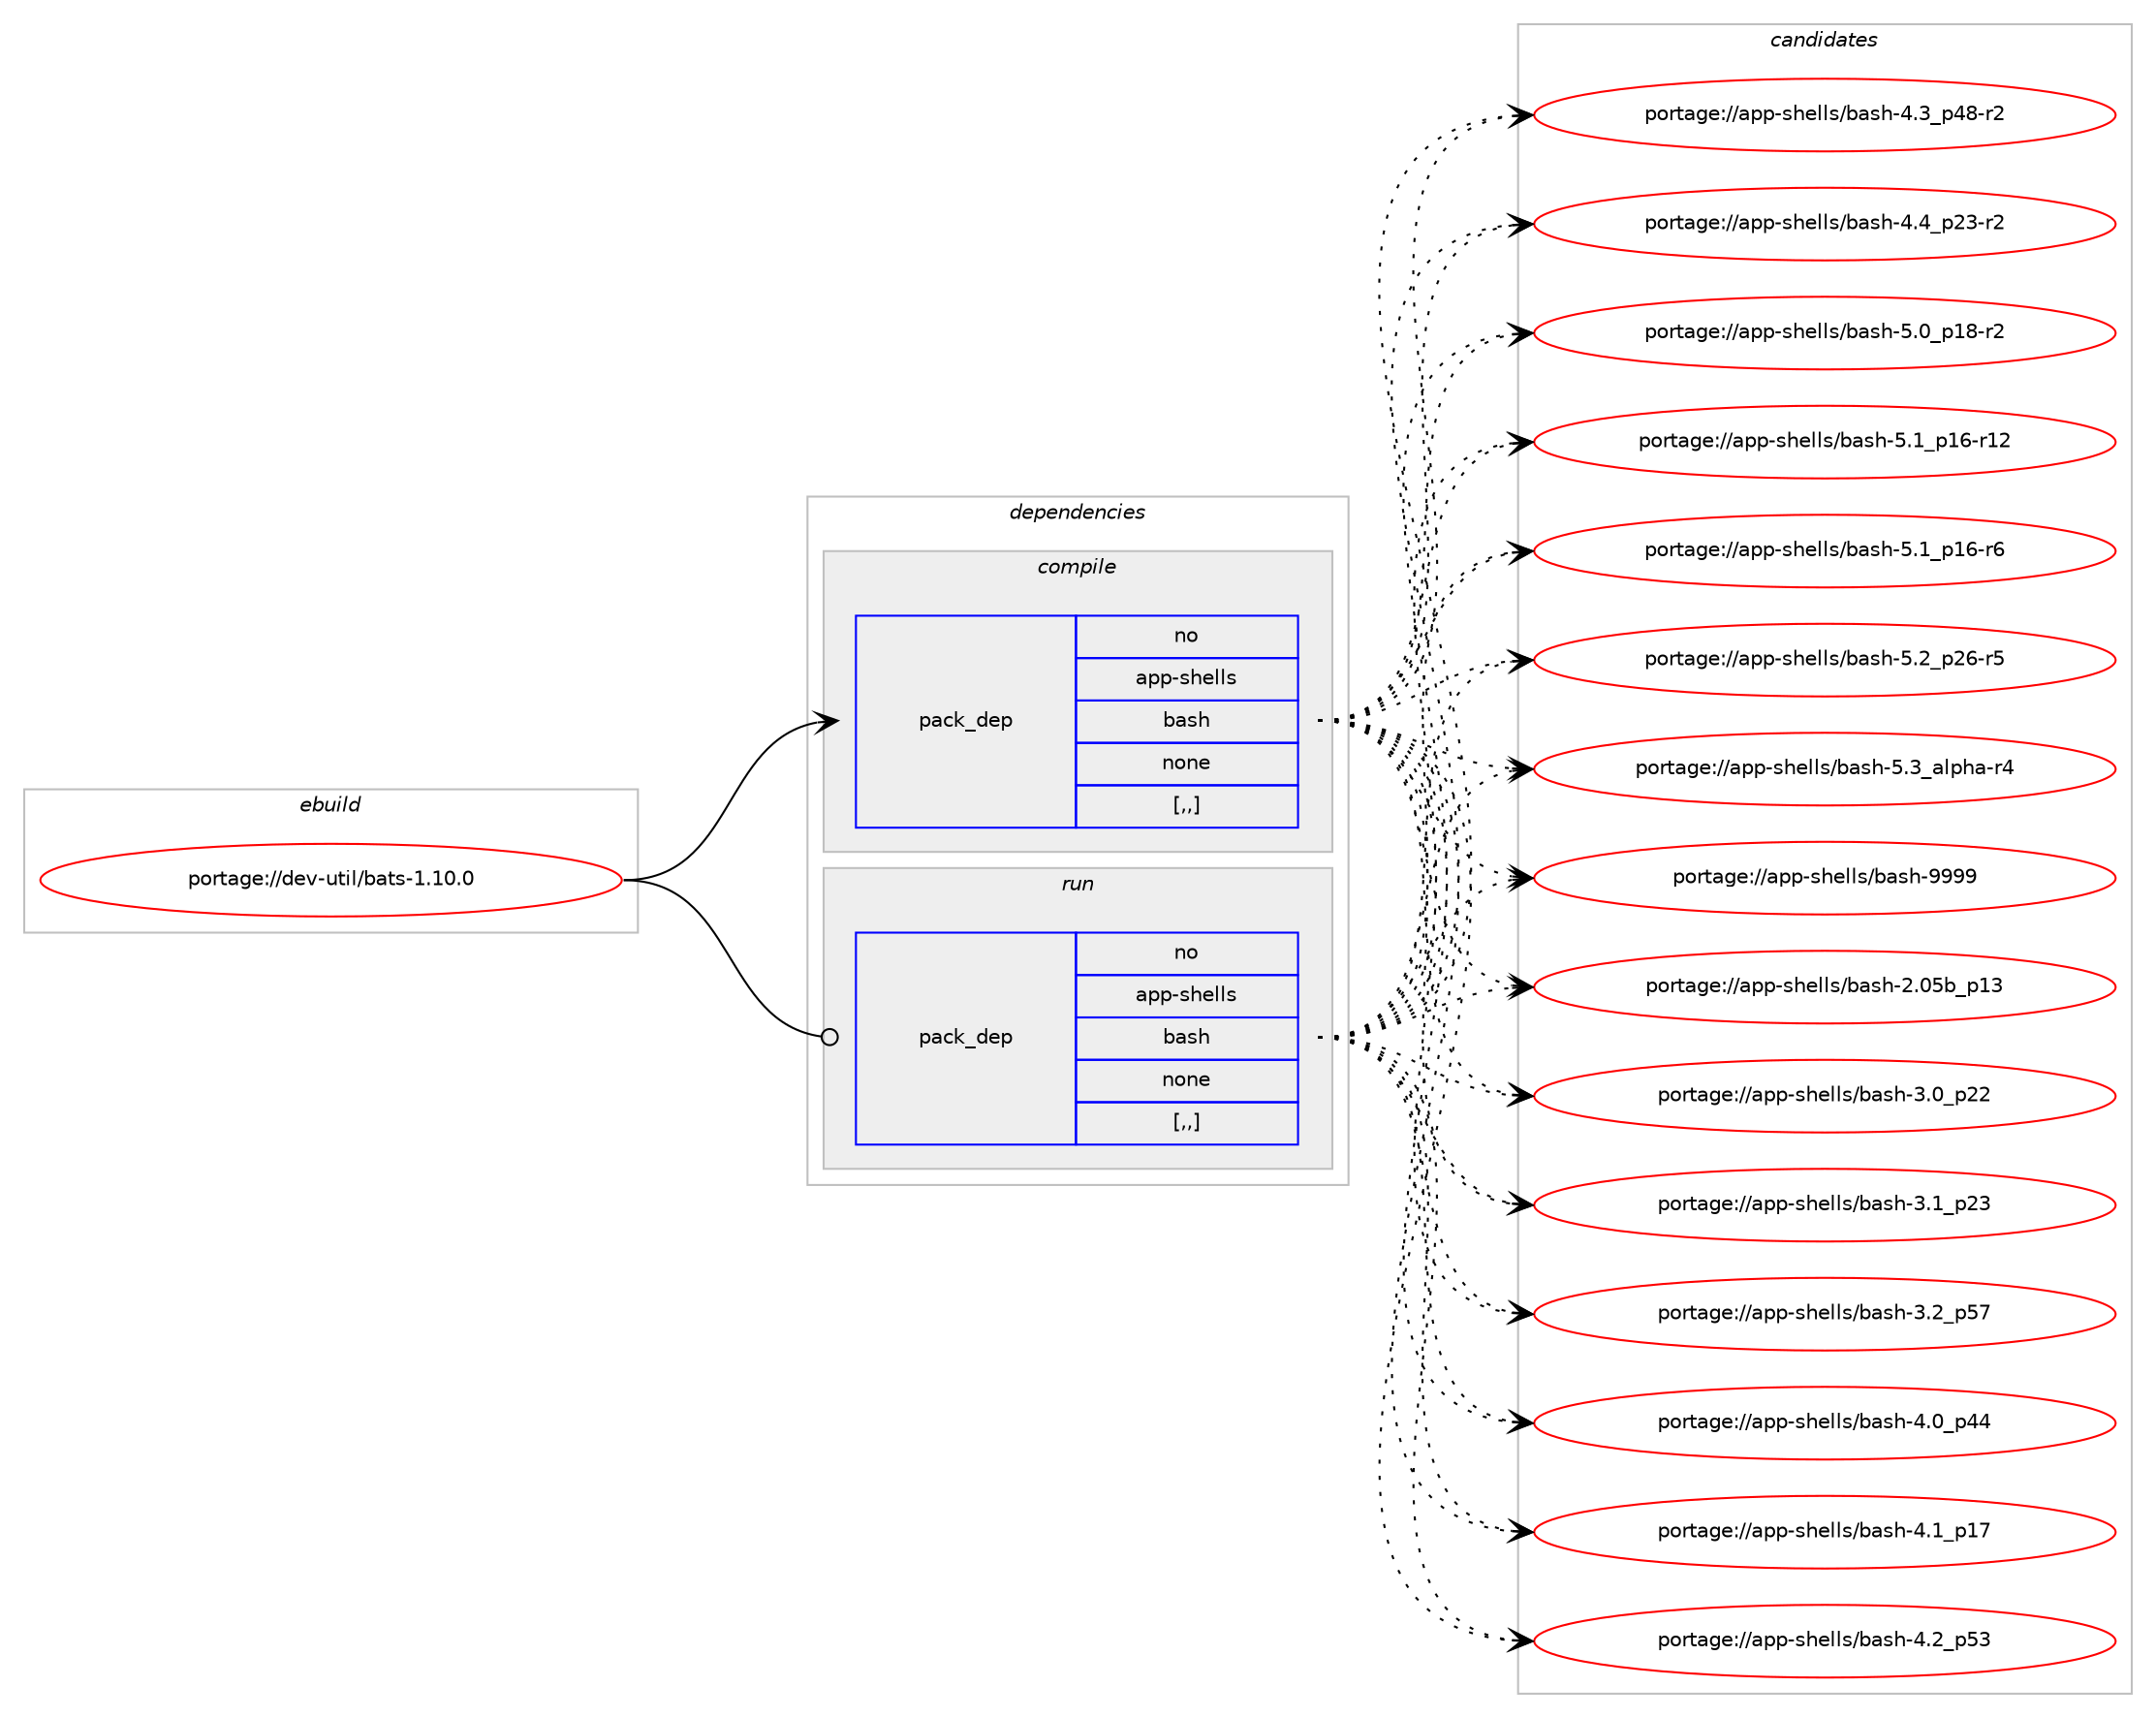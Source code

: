 digraph prolog {

# *************
# Graph options
# *************

newrank=true;
concentrate=true;
compound=true;
graph [rankdir=LR,fontname=Helvetica,fontsize=10,ranksep=1.5];#, ranksep=2.5, nodesep=0.2];
edge  [arrowhead=vee];
node  [fontname=Helvetica,fontsize=10];

# **********
# The ebuild
# **********

subgraph cluster_leftcol {
color=gray;
label=<<i>ebuild</i>>;
id [label="portage://dev-util/bats-1.10.0", color=red, width=4, href="../dev-util/bats-1.10.0.svg"];
}

# ****************
# The dependencies
# ****************

subgraph cluster_midcol {
color=gray;
label=<<i>dependencies</i>>;
subgraph cluster_compile {
fillcolor="#eeeeee";
style=filled;
label=<<i>compile</i>>;
subgraph pack147220 {
dependency206443 [label=<<TABLE BORDER="0" CELLBORDER="1" CELLSPACING="0" CELLPADDING="4" WIDTH="220"><TR><TD ROWSPAN="6" CELLPADDING="30">pack_dep</TD></TR><TR><TD WIDTH="110">no</TD></TR><TR><TD>app-shells</TD></TR><TR><TD>bash</TD></TR><TR><TD>none</TD></TR><TR><TD>[,,]</TD></TR></TABLE>>, shape=none, color=blue];
}
id:e -> dependency206443:w [weight=20,style="solid",arrowhead="vee"];
}
subgraph cluster_compileandrun {
fillcolor="#eeeeee";
style=filled;
label=<<i>compile and run</i>>;
}
subgraph cluster_run {
fillcolor="#eeeeee";
style=filled;
label=<<i>run</i>>;
subgraph pack147221 {
dependency206444 [label=<<TABLE BORDER="0" CELLBORDER="1" CELLSPACING="0" CELLPADDING="4" WIDTH="220"><TR><TD ROWSPAN="6" CELLPADDING="30">pack_dep</TD></TR><TR><TD WIDTH="110">no</TD></TR><TR><TD>app-shells</TD></TR><TR><TD>bash</TD></TR><TR><TD>none</TD></TR><TR><TD>[,,]</TD></TR></TABLE>>, shape=none, color=blue];
}
id:e -> dependency206444:w [weight=20,style="solid",arrowhead="odot"];
}
}

# **************
# The candidates
# **************

subgraph cluster_choices {
rank=same;
color=gray;
label=<<i>candidates</i>>;

subgraph choice147220 {
color=black;
nodesep=1;
choice9711211245115104101108108115479897115104455046485398951124951 [label="portage://app-shells/bash-2.05b_p13", color=red, width=4,href="../app-shells/bash-2.05b_p13.svg"];
choice971121124511510410110810811547989711510445514648951125050 [label="portage://app-shells/bash-3.0_p22", color=red, width=4,href="../app-shells/bash-3.0_p22.svg"];
choice971121124511510410110810811547989711510445514649951125051 [label="portage://app-shells/bash-3.1_p23", color=red, width=4,href="../app-shells/bash-3.1_p23.svg"];
choice971121124511510410110810811547989711510445514650951125355 [label="portage://app-shells/bash-3.2_p57", color=red, width=4,href="../app-shells/bash-3.2_p57.svg"];
choice971121124511510410110810811547989711510445524648951125252 [label="portage://app-shells/bash-4.0_p44", color=red, width=4,href="../app-shells/bash-4.0_p44.svg"];
choice971121124511510410110810811547989711510445524649951124955 [label="portage://app-shells/bash-4.1_p17", color=red, width=4,href="../app-shells/bash-4.1_p17.svg"];
choice971121124511510410110810811547989711510445524650951125351 [label="portage://app-shells/bash-4.2_p53", color=red, width=4,href="../app-shells/bash-4.2_p53.svg"];
choice9711211245115104101108108115479897115104455246519511252564511450 [label="portage://app-shells/bash-4.3_p48-r2", color=red, width=4,href="../app-shells/bash-4.3_p48-r2.svg"];
choice9711211245115104101108108115479897115104455246529511250514511450 [label="portage://app-shells/bash-4.4_p23-r2", color=red, width=4,href="../app-shells/bash-4.4_p23-r2.svg"];
choice9711211245115104101108108115479897115104455346489511249564511450 [label="portage://app-shells/bash-5.0_p18-r2", color=red, width=4,href="../app-shells/bash-5.0_p18-r2.svg"];
choice971121124511510410110810811547989711510445534649951124954451144950 [label="portage://app-shells/bash-5.1_p16-r12", color=red, width=4,href="../app-shells/bash-5.1_p16-r12.svg"];
choice9711211245115104101108108115479897115104455346499511249544511454 [label="portage://app-shells/bash-5.1_p16-r6", color=red, width=4,href="../app-shells/bash-5.1_p16-r6.svg"];
choice9711211245115104101108108115479897115104455346509511250544511453 [label="portage://app-shells/bash-5.2_p26-r5", color=red, width=4,href="../app-shells/bash-5.2_p26-r5.svg"];
choice9711211245115104101108108115479897115104455346519597108112104974511452 [label="portage://app-shells/bash-5.3_alpha-r4", color=red, width=4,href="../app-shells/bash-5.3_alpha-r4.svg"];
choice97112112451151041011081081154798971151044557575757 [label="portage://app-shells/bash-9999", color=red, width=4,href="../app-shells/bash-9999.svg"];
dependency206443:e -> choice9711211245115104101108108115479897115104455046485398951124951:w [style=dotted,weight="100"];
dependency206443:e -> choice971121124511510410110810811547989711510445514648951125050:w [style=dotted,weight="100"];
dependency206443:e -> choice971121124511510410110810811547989711510445514649951125051:w [style=dotted,weight="100"];
dependency206443:e -> choice971121124511510410110810811547989711510445514650951125355:w [style=dotted,weight="100"];
dependency206443:e -> choice971121124511510410110810811547989711510445524648951125252:w [style=dotted,weight="100"];
dependency206443:e -> choice971121124511510410110810811547989711510445524649951124955:w [style=dotted,weight="100"];
dependency206443:e -> choice971121124511510410110810811547989711510445524650951125351:w [style=dotted,weight="100"];
dependency206443:e -> choice9711211245115104101108108115479897115104455246519511252564511450:w [style=dotted,weight="100"];
dependency206443:e -> choice9711211245115104101108108115479897115104455246529511250514511450:w [style=dotted,weight="100"];
dependency206443:e -> choice9711211245115104101108108115479897115104455346489511249564511450:w [style=dotted,weight="100"];
dependency206443:e -> choice971121124511510410110810811547989711510445534649951124954451144950:w [style=dotted,weight="100"];
dependency206443:e -> choice9711211245115104101108108115479897115104455346499511249544511454:w [style=dotted,weight="100"];
dependency206443:e -> choice9711211245115104101108108115479897115104455346509511250544511453:w [style=dotted,weight="100"];
dependency206443:e -> choice9711211245115104101108108115479897115104455346519597108112104974511452:w [style=dotted,weight="100"];
dependency206443:e -> choice97112112451151041011081081154798971151044557575757:w [style=dotted,weight="100"];
}
subgraph choice147221 {
color=black;
nodesep=1;
choice9711211245115104101108108115479897115104455046485398951124951 [label="portage://app-shells/bash-2.05b_p13", color=red, width=4,href="../app-shells/bash-2.05b_p13.svg"];
choice971121124511510410110810811547989711510445514648951125050 [label="portage://app-shells/bash-3.0_p22", color=red, width=4,href="../app-shells/bash-3.0_p22.svg"];
choice971121124511510410110810811547989711510445514649951125051 [label="portage://app-shells/bash-3.1_p23", color=red, width=4,href="../app-shells/bash-3.1_p23.svg"];
choice971121124511510410110810811547989711510445514650951125355 [label="portage://app-shells/bash-3.2_p57", color=red, width=4,href="../app-shells/bash-3.2_p57.svg"];
choice971121124511510410110810811547989711510445524648951125252 [label="portage://app-shells/bash-4.0_p44", color=red, width=4,href="../app-shells/bash-4.0_p44.svg"];
choice971121124511510410110810811547989711510445524649951124955 [label="portage://app-shells/bash-4.1_p17", color=red, width=4,href="../app-shells/bash-4.1_p17.svg"];
choice971121124511510410110810811547989711510445524650951125351 [label="portage://app-shells/bash-4.2_p53", color=red, width=4,href="../app-shells/bash-4.2_p53.svg"];
choice9711211245115104101108108115479897115104455246519511252564511450 [label="portage://app-shells/bash-4.3_p48-r2", color=red, width=4,href="../app-shells/bash-4.3_p48-r2.svg"];
choice9711211245115104101108108115479897115104455246529511250514511450 [label="portage://app-shells/bash-4.4_p23-r2", color=red, width=4,href="../app-shells/bash-4.4_p23-r2.svg"];
choice9711211245115104101108108115479897115104455346489511249564511450 [label="portage://app-shells/bash-5.0_p18-r2", color=red, width=4,href="../app-shells/bash-5.0_p18-r2.svg"];
choice971121124511510410110810811547989711510445534649951124954451144950 [label="portage://app-shells/bash-5.1_p16-r12", color=red, width=4,href="../app-shells/bash-5.1_p16-r12.svg"];
choice9711211245115104101108108115479897115104455346499511249544511454 [label="portage://app-shells/bash-5.1_p16-r6", color=red, width=4,href="../app-shells/bash-5.1_p16-r6.svg"];
choice9711211245115104101108108115479897115104455346509511250544511453 [label="portage://app-shells/bash-5.2_p26-r5", color=red, width=4,href="../app-shells/bash-5.2_p26-r5.svg"];
choice9711211245115104101108108115479897115104455346519597108112104974511452 [label="portage://app-shells/bash-5.3_alpha-r4", color=red, width=4,href="../app-shells/bash-5.3_alpha-r4.svg"];
choice97112112451151041011081081154798971151044557575757 [label="portage://app-shells/bash-9999", color=red, width=4,href="../app-shells/bash-9999.svg"];
dependency206444:e -> choice9711211245115104101108108115479897115104455046485398951124951:w [style=dotted,weight="100"];
dependency206444:e -> choice971121124511510410110810811547989711510445514648951125050:w [style=dotted,weight="100"];
dependency206444:e -> choice971121124511510410110810811547989711510445514649951125051:w [style=dotted,weight="100"];
dependency206444:e -> choice971121124511510410110810811547989711510445514650951125355:w [style=dotted,weight="100"];
dependency206444:e -> choice971121124511510410110810811547989711510445524648951125252:w [style=dotted,weight="100"];
dependency206444:e -> choice971121124511510410110810811547989711510445524649951124955:w [style=dotted,weight="100"];
dependency206444:e -> choice971121124511510410110810811547989711510445524650951125351:w [style=dotted,weight="100"];
dependency206444:e -> choice9711211245115104101108108115479897115104455246519511252564511450:w [style=dotted,weight="100"];
dependency206444:e -> choice9711211245115104101108108115479897115104455246529511250514511450:w [style=dotted,weight="100"];
dependency206444:e -> choice9711211245115104101108108115479897115104455346489511249564511450:w [style=dotted,weight="100"];
dependency206444:e -> choice971121124511510410110810811547989711510445534649951124954451144950:w [style=dotted,weight="100"];
dependency206444:e -> choice9711211245115104101108108115479897115104455346499511249544511454:w [style=dotted,weight="100"];
dependency206444:e -> choice9711211245115104101108108115479897115104455346509511250544511453:w [style=dotted,weight="100"];
dependency206444:e -> choice9711211245115104101108108115479897115104455346519597108112104974511452:w [style=dotted,weight="100"];
dependency206444:e -> choice97112112451151041011081081154798971151044557575757:w [style=dotted,weight="100"];
}
}

}
